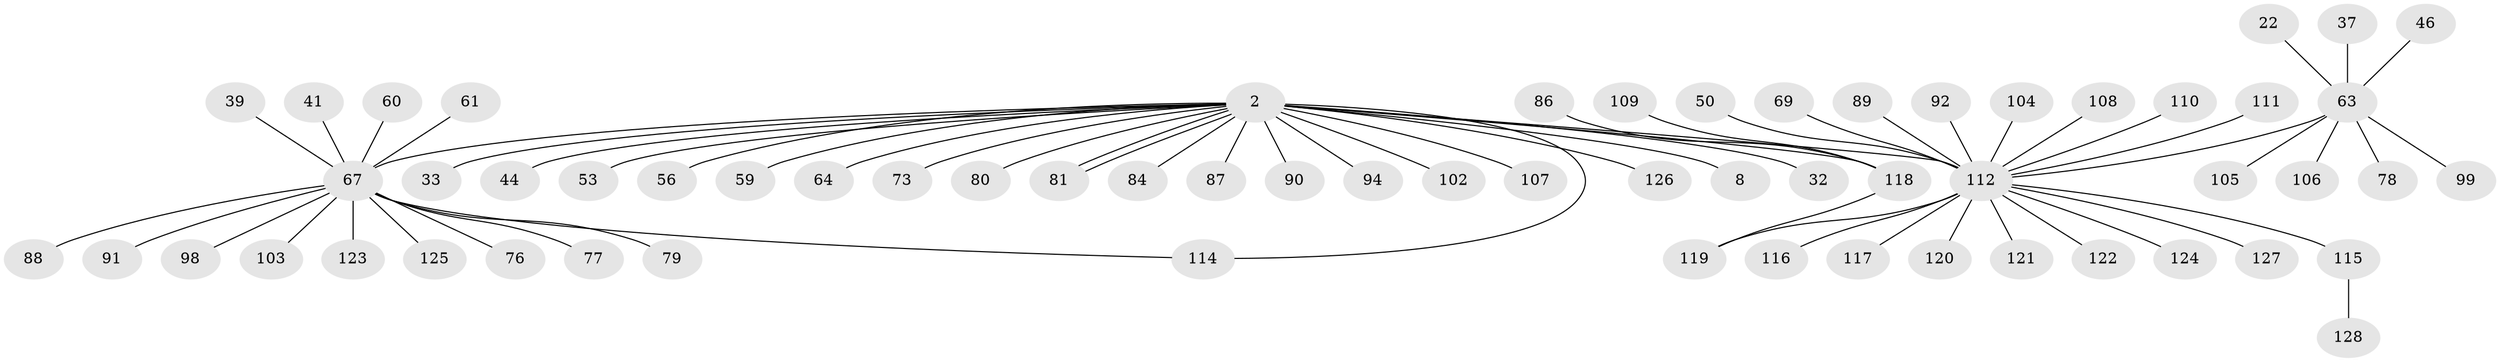 // original degree distribution, {16: 0.0078125, 28: 0.0078125, 4: 0.0625, 5: 0.0234375, 6: 0.0234375, 3: 0.0859375, 1: 0.59375, 2: 0.1875, 8: 0.0078125}
// Generated by graph-tools (version 1.1) at 2025/48/03/09/25 04:48:09]
// undirected, 64 vertices, 66 edges
graph export_dot {
graph [start="1"]
  node [color=gray90,style=filled];
  2;
  8;
  22;
  32;
  33;
  37;
  39;
  41;
  44;
  46;
  50;
  53;
  56;
  59;
  60 [super="+54"];
  61 [super="+48"];
  63 [super="+34+9+27"];
  64;
  67 [super="+17+29"];
  69;
  73;
  76;
  77;
  78;
  79;
  80;
  81;
  84 [super="+47"];
  86 [super="+62"];
  87;
  88;
  89 [super="+58+83"];
  90 [super="+20+40+42+70"];
  91;
  92;
  94;
  98;
  99;
  102;
  103 [super="+100"];
  104;
  105;
  106;
  107;
  108;
  109;
  110;
  111 [super="+97"];
  112 [super="+68+21+24"];
  114 [super="+74+75+113"];
  115 [super="+13+43"];
  116;
  117 [super="+26"];
  118 [super="+12"];
  119 [super="+72"];
  120;
  121 [super="+35"];
  122;
  123;
  124;
  125 [super="+28"];
  126 [super="+16+30+95"];
  127 [super="+101"];
  128;
  2 -- 8;
  2 -- 32;
  2 -- 33;
  2 -- 44;
  2 -- 53;
  2 -- 56;
  2 -- 59;
  2 -- 64;
  2 -- 73;
  2 -- 80;
  2 -- 81;
  2 -- 81;
  2 -- 87;
  2 -- 94;
  2 -- 102;
  2 -- 107;
  2 -- 118 [weight=2];
  2 -- 67 [weight=2];
  2 -- 126;
  2 -- 90;
  2 -- 112 [weight=4];
  2 -- 84;
  2 -- 114;
  22 -- 63;
  37 -- 63;
  39 -- 67;
  41 -- 67;
  46 -- 63;
  50 -- 112;
  60 -- 67;
  61 -- 67;
  63 -- 105;
  63 -- 106;
  63 -- 99;
  63 -- 78;
  63 -- 112 [weight=2];
  67 -- 76;
  67 -- 91;
  67 -- 77;
  67 -- 79;
  67 -- 123;
  67 -- 98;
  67 -- 88;
  67 -- 125;
  67 -- 103;
  67 -- 114;
  69 -- 112;
  86 -- 118;
  89 -- 112;
  92 -- 112;
  104 -- 112;
  108 -- 112;
  109 -- 118;
  110 -- 112;
  111 -- 112;
  112 -- 122;
  112 -- 115;
  112 -- 116;
  112 -- 120;
  112 -- 124;
  112 -- 117;
  112 -- 121;
  112 -- 119;
  112 -- 127;
  115 -- 128;
  118 -- 119;
}
